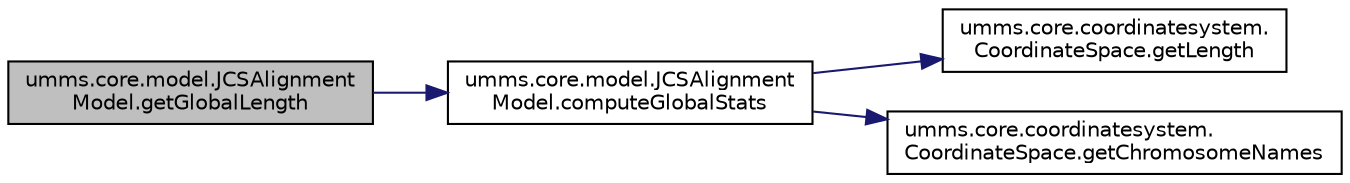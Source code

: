 digraph "umms.core.model.JCSAlignmentModel.getGlobalLength"
{
  edge [fontname="Helvetica",fontsize="10",labelfontname="Helvetica",labelfontsize="10"];
  node [fontname="Helvetica",fontsize="10",shape=record];
  rankdir="LR";
  Node1 [label="umms.core.model.JCSAlignment\lModel.getGlobalLength",height=0.2,width=0.4,color="black", fillcolor="grey75", style="filled" fontcolor="black"];
  Node1 -> Node2 [color="midnightblue",fontsize="10",style="solid"];
  Node2 [label="umms.core.model.JCSAlignment\lModel.computeGlobalStats",height=0.2,width=0.4,color="black", fillcolor="white", style="filled",URL="$classumms_1_1core_1_1model_1_1_j_c_s_alignment_model.html#a6bba3f6088806514166bc1109d3c6209"];
  Node2 -> Node3 [color="midnightblue",fontsize="10",style="solid"];
  Node3 [label="umms.core.coordinatesystem.\lCoordinateSpace.getLength",height=0.2,width=0.4,color="black", fillcolor="white", style="filled",URL="$interfaceumms_1_1core_1_1coordinatesystem_1_1_coordinate_space.html#a5a1a16d1a6043ea09efe1084b5a9c84c"];
  Node2 -> Node4 [color="midnightblue",fontsize="10",style="solid"];
  Node4 [label="umms.core.coordinatesystem.\lCoordinateSpace.getChromosomeNames",height=0.2,width=0.4,color="black", fillcolor="white", style="filled",URL="$interfaceumms_1_1core_1_1coordinatesystem_1_1_coordinate_space.html#ae60b7522b8aa973dd48bae33aef80ff0"];
}
